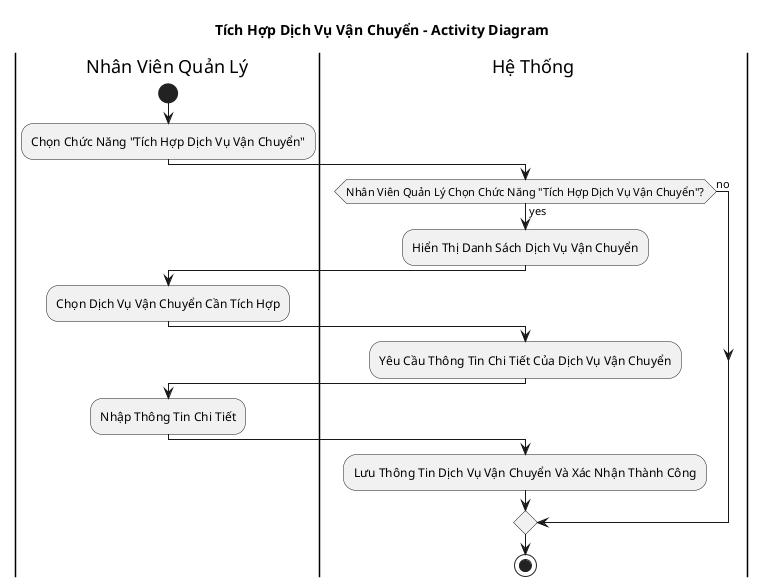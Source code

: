 @startuml
title Tích Hợp Dịch Vụ Vận Chuyển - Activity Diagram

|Nhân Viên Quản Lý|
start
:Chọn Chức Năng "Tích Hợp Dịch Vụ Vận Chuyển";
|Hệ Thống|
if (Nhân Viên Quản Lý Chọn Chức Năng "Tích Hợp Dịch Vụ Vận Chuyển"?) then (yes)
  :Hiển Thị Danh Sách Dịch Vụ Vận Chuyển;
  |Nhân Viên Quản Lý|
  :Chọn Dịch Vụ Vận Chuyển Cần Tích Hợp;
  |Hệ Thống|
  :Yêu Cầu Thông Tin Chi Tiết Của Dịch Vụ Vận Chuyển;
  |Nhân Viên Quản Lý|
  :Nhập Thông Tin Chi Tiết;
  |Hệ Thống|
  :Lưu Thông Tin Dịch Vụ Vận Chuyển Và Xác Nhận Thành Công;
else (no)
endif
stop
@enduml
